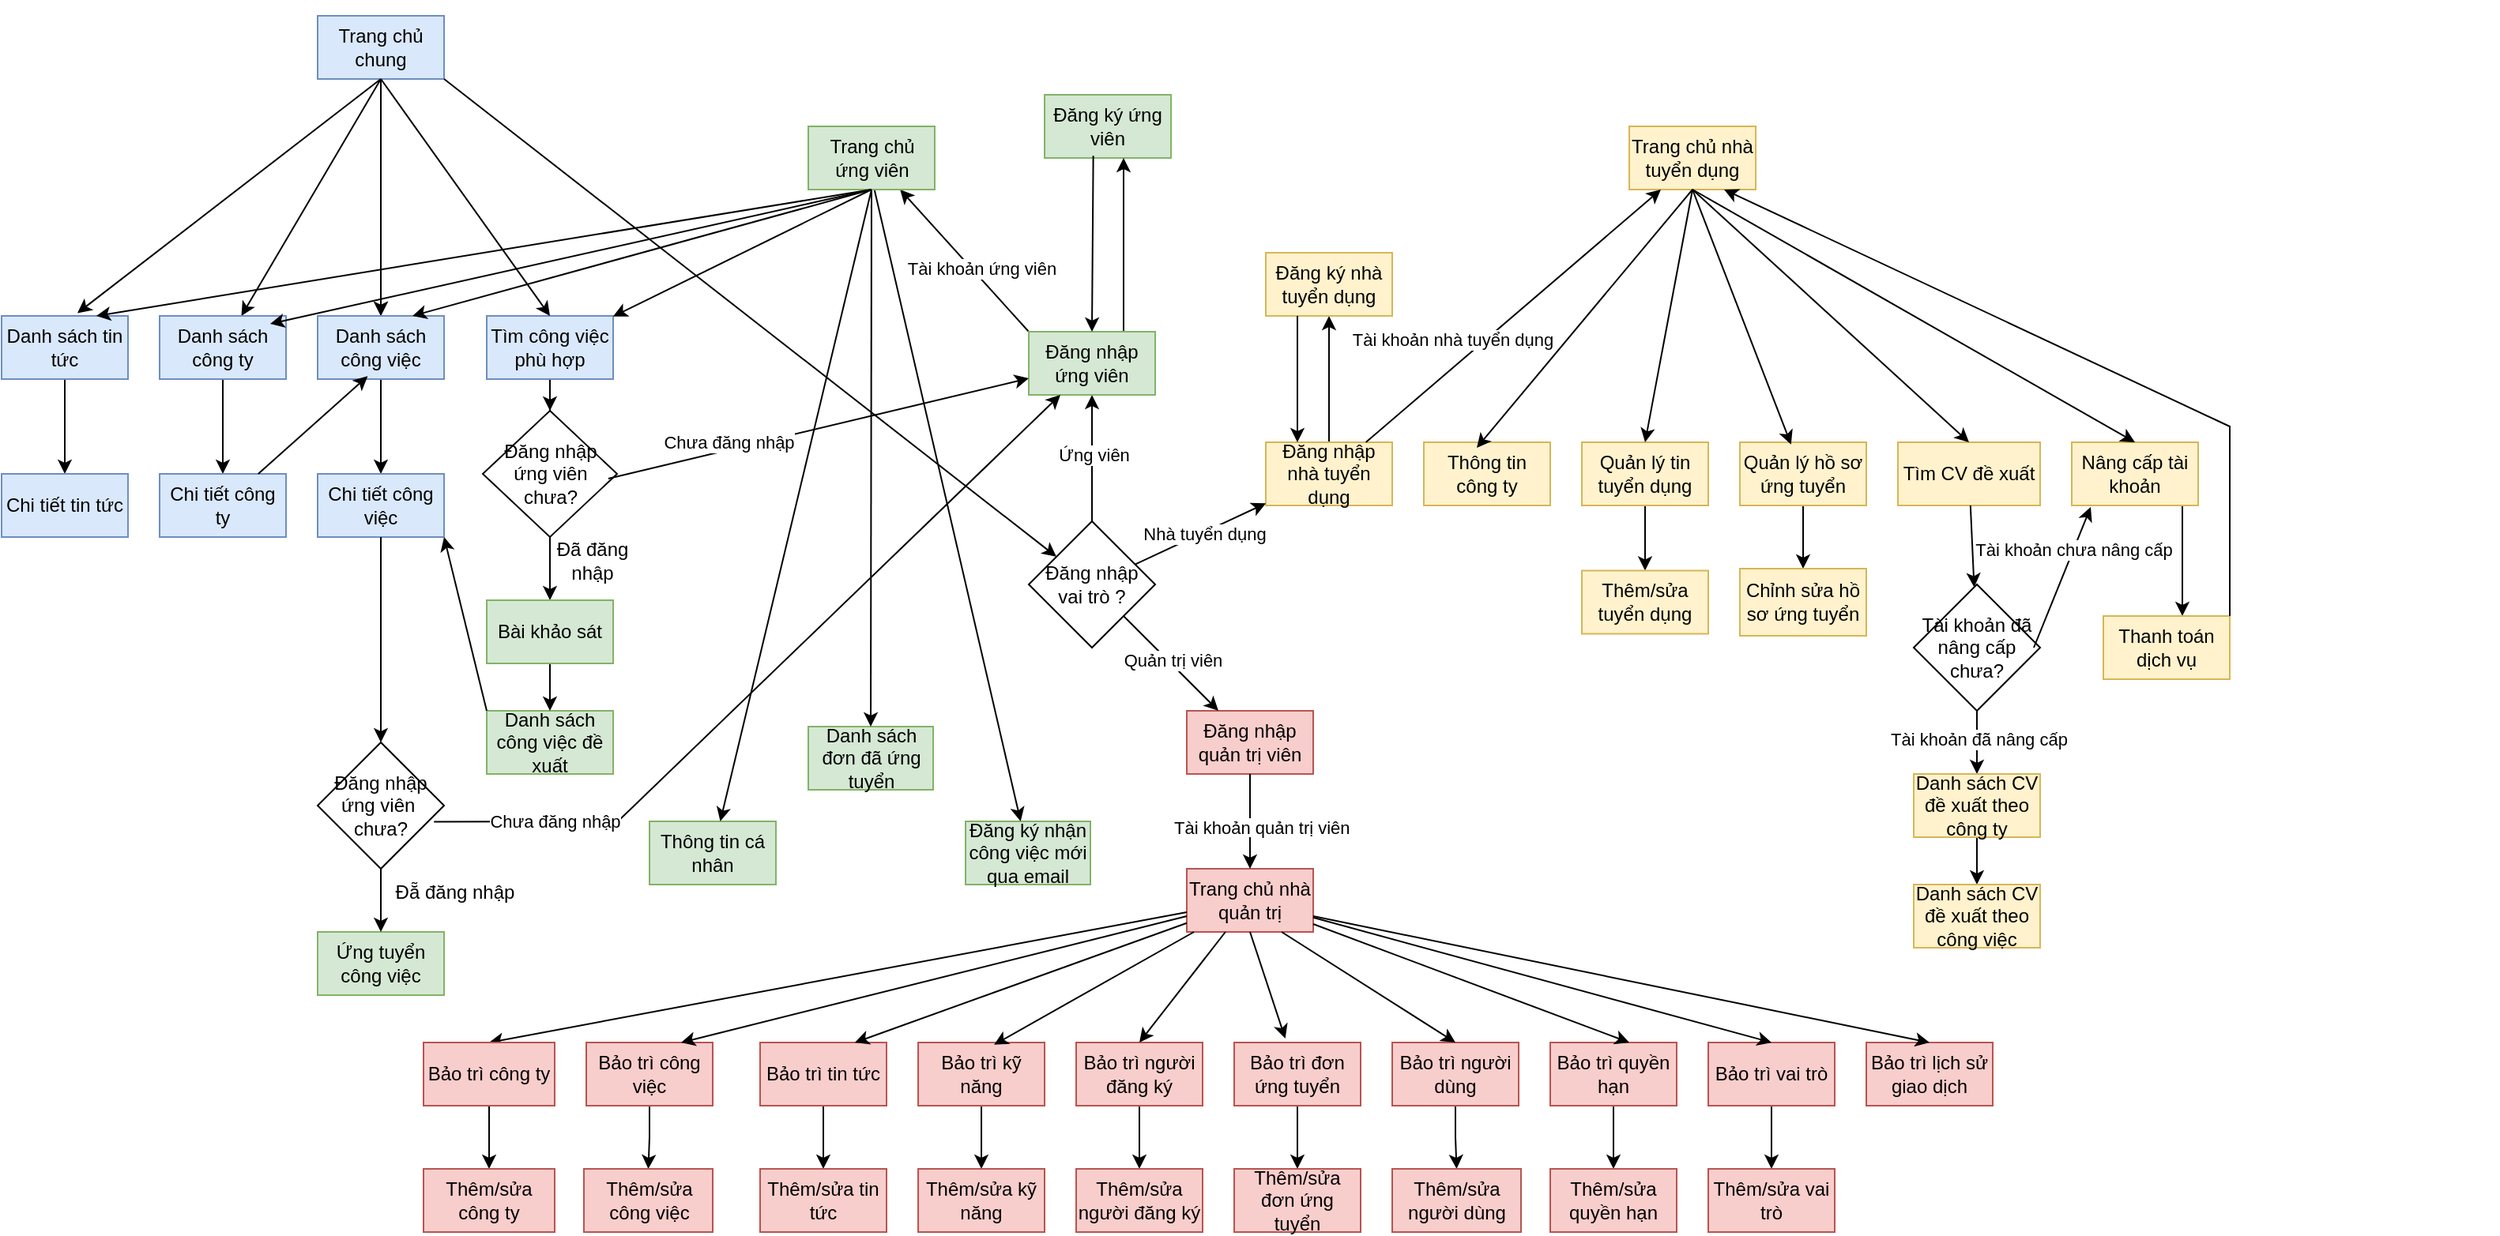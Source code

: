 <mxfile version="27.0.6">
  <diagram id="C5RBs43oDa-KdzZeNtuy" name="Page-1">
    <mxGraphModel dx="1281" dy="642" grid="1" gridSize="10" guides="1" tooltips="1" connect="1" arrows="1" fold="1" page="1" pageScale="1" pageWidth="827" pageHeight="1169" math="0" shadow="0">
      <root>
        <mxCell id="WIyWlLk6GJQsqaUBKTNV-0" />
        <mxCell id="WIyWlLk6GJQsqaUBKTNV-1" parent="WIyWlLk6GJQsqaUBKTNV-0" />
        <mxCell id="qIzmEXs6rjgO7k1j2Ef--6" value="" style="edgeStyle=orthogonalEdgeStyle;rounded=0;orthogonalLoop=1;jettySize=auto;html=1;" parent="WIyWlLk6GJQsqaUBKTNV-1" source="qIzmEXs6rjgO7k1j2Ef--0" target="qIzmEXs6rjgO7k1j2Ef--2" edge="1">
          <mxGeometry relative="1" as="geometry" />
        </mxCell>
        <mxCell id="qIzmEXs6rjgO7k1j2Ef--7" value="" style="edgeStyle=orthogonalEdgeStyle;rounded=0;orthogonalLoop=1;jettySize=auto;html=1;" parent="WIyWlLk6GJQsqaUBKTNV-1" source="qIzmEXs6rjgO7k1j2Ef--0" target="qIzmEXs6rjgO7k1j2Ef--2" edge="1">
          <mxGeometry relative="1" as="geometry" />
        </mxCell>
        <mxCell id="qIzmEXs6rjgO7k1j2Ef--0" value="&lt;span style=&quot;&quot;&gt;Trang chủ chung&lt;/span&gt;" style="rounded=0;whiteSpace=wrap;html=1;fillColor=#dae8fc;strokeColor=#6c8ebf;labelBackgroundColor=none;" parent="WIyWlLk6GJQsqaUBKTNV-1" vertex="1">
          <mxGeometry x="210" y="10" width="80" height="40" as="geometry" />
        </mxCell>
        <mxCell id="EPTL8JQNTAKKKAqHPO3r-1" value="" style="edgeStyle=orthogonalEdgeStyle;rounded=0;orthogonalLoop=1;jettySize=auto;html=1;" parent="WIyWlLk6GJQsqaUBKTNV-1" source="qIzmEXs6rjgO7k1j2Ef--2" target="qIzmEXs6rjgO7k1j2Ef--4" edge="1">
          <mxGeometry relative="1" as="geometry" />
        </mxCell>
        <mxCell id="qIzmEXs6rjgO7k1j2Ef--2" value="Danh sách công việc" style="rounded=0;whiteSpace=wrap;html=1;fillColor=#dae8fc;strokeColor=#6c8ebf;" parent="WIyWlLk6GJQsqaUBKTNV-1" vertex="1">
          <mxGeometry x="210" y="200" width="80" height="40" as="geometry" />
        </mxCell>
        <mxCell id="qIzmEXs6rjgO7k1j2Ef--4" value="Chi tiết công việc" style="whiteSpace=wrap;html=1;rounded=0;fillColor=#dae8fc;strokeColor=#6c8ebf;" parent="WIyWlLk6GJQsqaUBKTNV-1" vertex="1">
          <mxGeometry x="210" y="300" width="80" height="40" as="geometry" />
        </mxCell>
        <mxCell id="qIzmEXs6rjgO7k1j2Ef--11" value="" style="edgeStyle=orthogonalEdgeStyle;rounded=0;orthogonalLoop=1;jettySize=auto;html=1;" parent="WIyWlLk6GJQsqaUBKTNV-1" source="qIzmEXs6rjgO7k1j2Ef--8" target="qIzmEXs6rjgO7k1j2Ef--9" edge="1">
          <mxGeometry relative="1" as="geometry" />
        </mxCell>
        <mxCell id="qIzmEXs6rjgO7k1j2Ef--9" value="Chi tiết công ty" style="rounded=0;whiteSpace=wrap;html=1;fillColor=#dae8fc;strokeColor=#6c8ebf;" parent="WIyWlLk6GJQsqaUBKTNV-1" vertex="1">
          <mxGeometry x="110" y="300" width="80" height="40" as="geometry" />
        </mxCell>
        <mxCell id="qIzmEXs6rjgO7k1j2Ef--26" value="" style="edgeStyle=orthogonalEdgeStyle;rounded=0;orthogonalLoop=1;jettySize=auto;html=1;" parent="WIyWlLk6GJQsqaUBKTNV-1" source="qIzmEXs6rjgO7k1j2Ef--13" target="qIzmEXs6rjgO7k1j2Ef--18" edge="1">
          <mxGeometry relative="1" as="geometry" />
        </mxCell>
        <mxCell id="qIzmEXs6rjgO7k1j2Ef--13" value="Danh sách tin tức" style="rounded=0;whiteSpace=wrap;html=1;fillColor=#dae8fc;strokeColor=#6c8ebf;" parent="WIyWlLk6GJQsqaUBKTNV-1" vertex="1">
          <mxGeometry x="10" y="200" width="80" height="40" as="geometry" />
        </mxCell>
        <mxCell id="qIzmEXs6rjgO7k1j2Ef--17" value="" style="endArrow=classic;html=1;rounded=0;" parent="WIyWlLk6GJQsqaUBKTNV-1" target="qIzmEXs6rjgO7k1j2Ef--8" edge="1">
          <mxGeometry width="50" height="50" relative="1" as="geometry">
            <mxPoint x="250" y="50" as="sourcePoint" />
            <mxPoint x="-106" y="-10" as="targetPoint" />
            <Array as="points" />
          </mxGeometry>
        </mxCell>
        <mxCell id="qIzmEXs6rjgO7k1j2Ef--18" value="Chi tiết tin tức" style="rounded=0;whiteSpace=wrap;html=1;fillColor=#dae8fc;strokeColor=#6c8ebf;" parent="WIyWlLk6GJQsqaUBKTNV-1" vertex="1">
          <mxGeometry x="10" y="300" width="80" height="40" as="geometry" />
        </mxCell>
        <mxCell id="qIzmEXs6rjgO7k1j2Ef--31" value="" style="edgeStyle=orthogonalEdgeStyle;rounded=0;orthogonalLoop=1;jettySize=auto;html=1;" parent="WIyWlLk6GJQsqaUBKTNV-1" source="qIzmEXs6rjgO7k1j2Ef--20" target="qIzmEXs6rjgO7k1j2Ef--29" edge="1">
          <mxGeometry relative="1" as="geometry" />
        </mxCell>
        <mxCell id="qIzmEXs6rjgO7k1j2Ef--20" value="Tìm công việc phù hợp" style="rounded=0;whiteSpace=wrap;html=1;fillColor=#dae8fc;strokeColor=#6c8ebf;" parent="WIyWlLk6GJQsqaUBKTNV-1" vertex="1">
          <mxGeometry x="317" y="200" width="80" height="40" as="geometry" />
        </mxCell>
        <mxCell id="qIzmEXs6rjgO7k1j2Ef--28" value="" style="endArrow=classic;html=1;rounded=0;exitX=0.5;exitY=1;exitDx=0;exitDy=0;entryX=0.5;entryY=0;entryDx=0;entryDy=0;" parent="WIyWlLk6GJQsqaUBKTNV-1" source="qIzmEXs6rjgO7k1j2Ef--0" target="qIzmEXs6rjgO7k1j2Ef--20" edge="1">
          <mxGeometry width="50" height="50" relative="1" as="geometry">
            <mxPoint x="-50" y="300" as="sourcePoint" />
            <mxPoint y="250" as="targetPoint" />
          </mxGeometry>
        </mxCell>
        <mxCell id="EPTL8JQNTAKKKAqHPO3r-37" value="" style="edgeStyle=orthogonalEdgeStyle;rounded=0;orthogonalLoop=1;jettySize=auto;html=1;" parent="WIyWlLk6GJQsqaUBKTNV-1" source="qIzmEXs6rjgO7k1j2Ef--29" target="EPTL8JQNTAKKKAqHPO3r-35" edge="1">
          <mxGeometry relative="1" as="geometry" />
        </mxCell>
        <mxCell id="qIzmEXs6rjgO7k1j2Ef--29" value="Đăng nhập ứng viên chưa?" style="rhombus;whiteSpace=wrap;html=1;" parent="WIyWlLk6GJQsqaUBKTNV-1" vertex="1">
          <mxGeometry x="314.5" y="260" width="85" height="80" as="geometry" />
        </mxCell>
        <mxCell id="qIzmEXs6rjgO7k1j2Ef--41" value="Đã đăng nhập" style="text;html=1;align=center;verticalAlign=middle;whiteSpace=wrap;rounded=0;" parent="WIyWlLk6GJQsqaUBKTNV-1" vertex="1">
          <mxGeometry x="354" y="340" width="60" height="30" as="geometry" />
        </mxCell>
        <object label="" id="qIzmEXs6rjgO7k1j2Ef--45">
          <mxCell style="endArrow=classic;html=1;rounded=0;exitX=1;exitY=1;exitDx=0;exitDy=0;verticalAlign=middle;flowAnimation=0;shadow=0;" parent="WIyWlLk6GJQsqaUBKTNV-1" source="qIzmEXs6rjgO7k1j2Ef--0" target="EPTL8JQNTAKKKAqHPO3r-2" edge="1">
            <mxGeometry width="50" height="50" relative="1" as="geometry">
              <mxPoint x="180" y="70" as="sourcePoint" />
              <mxPoint x="560" y="350" as="targetPoint" />
              <Array as="points" />
            </mxGeometry>
          </mxCell>
        </object>
        <mxCell id="qIzmEXs6rjgO7k1j2Ef--47" value="Ứng tuyển công việc" style="rounded=0;whiteSpace=wrap;html=1;fillColor=#d5e8d4;strokeColor=#82b366;" parent="WIyWlLk6GJQsqaUBKTNV-1" vertex="1">
          <mxGeometry x="210" y="590" width="80" height="40" as="geometry" />
        </mxCell>
        <mxCell id="qIzmEXs6rjgO7k1j2Ef--50" value="Đăng nhập ứng viên&amp;nbsp; chưa?" style="rhombus;whiteSpace=wrap;html=1;" parent="WIyWlLk6GJQsqaUBKTNV-1" vertex="1">
          <mxGeometry x="210" y="470" width="80" height="80" as="geometry" />
        </mxCell>
        <object label="" id="qIzmEXs6rjgO7k1j2Ef--51">
          <mxCell style="endArrow=classic;html=1;rounded=0;exitX=0.5;exitY=1;exitDx=0;exitDy=0;" parent="WIyWlLk6GJQsqaUBKTNV-1" source="qIzmEXs6rjgO7k1j2Ef--4" target="qIzmEXs6rjgO7k1j2Ef--50" edge="1">
            <mxGeometry width="50" height="50" relative="1" as="geometry">
              <mxPoint x="175" y="290" as="sourcePoint" />
              <mxPoint x="-150" y="200" as="targetPoint" />
              <Array as="points" />
            </mxGeometry>
          </mxCell>
        </object>
        <object label="" id="qIzmEXs6rjgO7k1j2Ef--52">
          <mxCell style="endArrow=classic;html=1;rounded=0;exitX=0.5;exitY=1;exitDx=0;exitDy=0;entryX=0.5;entryY=0;entryDx=0;entryDy=0;" parent="WIyWlLk6GJQsqaUBKTNV-1" source="qIzmEXs6rjgO7k1j2Ef--50" target="qIzmEXs6rjgO7k1j2Ef--47" edge="1">
            <mxGeometry width="50" height="50" relative="1" as="geometry">
              <mxPoint x="175" y="290" as="sourcePoint" />
              <mxPoint x="-150" y="200" as="targetPoint" />
              <Array as="points" />
            </mxGeometry>
          </mxCell>
        </object>
        <mxCell id="qIzmEXs6rjgO7k1j2Ef--54" value="Đẵ đăng nhập" style="text;html=1;align=center;verticalAlign=middle;whiteSpace=wrap;rounded=0;" parent="WIyWlLk6GJQsqaUBKTNV-1" vertex="1">
          <mxGeometry x="238.5" y="550" width="115.5" height="30" as="geometry" />
        </mxCell>
        <mxCell id="qIzmEXs6rjgO7k1j2Ef--60" value="Đăng ký ứng viên" style="rounded=0;whiteSpace=wrap;html=1;fillColor=#d5e8d4;strokeColor=#82b366;" parent="WIyWlLk6GJQsqaUBKTNV-1" vertex="1">
          <mxGeometry x="670.02" y="60" width="80" height="40" as="geometry" />
        </mxCell>
        <mxCell id="qIzmEXs6rjgO7k1j2Ef--65" value="Thông tin cá nhân" style="rounded=0;whiteSpace=wrap;html=1;fillColor=#d5e8d4;strokeColor=#82b366;" parent="WIyWlLk6GJQsqaUBKTNV-1" vertex="1">
          <mxGeometry x="420" y="520" width="80" height="40" as="geometry" />
        </mxCell>
        <object label="" id="qIzmEXs6rjgO7k1j2Ef--66">
          <mxCell style="endArrow=classic;html=1;rounded=0;exitX=0.5;exitY=1;exitDx=0;exitDy=0;" parent="WIyWlLk6GJQsqaUBKTNV-1" source="EPTL8JQNTAKKKAqHPO3r-49" target="qIzmEXs6rjgO7k1j2Ef--65" edge="1">
            <mxGeometry width="50" height="50" relative="1" as="geometry">
              <mxPoint x="528.5" y="390" as="sourcePoint" />
              <mxPoint x="160" y="260" as="targetPoint" />
              <Array as="points" />
            </mxGeometry>
          </mxCell>
        </object>
        <mxCell id="qIzmEXs6rjgO7k1j2Ef--67" value="Danh sách đơn đã ứng tuyển" style="rounded=0;whiteSpace=wrap;html=1;fillColor=#d5e8d4;strokeColor=#82b366;" parent="WIyWlLk6GJQsqaUBKTNV-1" vertex="1">
          <mxGeometry x="520.5" y="460" width="79" height="40" as="geometry" />
        </mxCell>
        <object label="" id="qIzmEXs6rjgO7k1j2Ef--68">
          <mxCell style="endArrow=classic;html=1;rounded=0;exitX=0.5;exitY=1;exitDx=0;exitDy=0;entryX=0.5;entryY=0;entryDx=0;entryDy=0;" parent="WIyWlLk6GJQsqaUBKTNV-1" source="EPTL8JQNTAKKKAqHPO3r-49" target="qIzmEXs6rjgO7k1j2Ef--67" edge="1">
            <mxGeometry width="50" height="50" relative="1" as="geometry">
              <mxPoint x="540" y="390" as="sourcePoint" />
              <mxPoint x="480" y="270" as="targetPoint" />
              <Array as="points" />
            </mxGeometry>
          </mxCell>
        </object>
        <mxCell id="qIzmEXs6rjgO7k1j2Ef--69" value="Đăng ký nhận công việc mới qua email" style="rounded=0;whiteSpace=wrap;html=1;fillColor=#d5e8d4;strokeColor=#82b366;" parent="WIyWlLk6GJQsqaUBKTNV-1" vertex="1">
          <mxGeometry x="620" y="520" width="79" height="40" as="geometry" />
        </mxCell>
        <object label="" id="qIzmEXs6rjgO7k1j2Ef--70">
          <mxCell style="endArrow=classic;html=1;rounded=0;" parent="WIyWlLk6GJQsqaUBKTNV-1" target="qIzmEXs6rjgO7k1j2Ef--69" edge="1">
            <mxGeometry width="50" height="50" relative="1" as="geometry">
              <mxPoint x="560" y="110" as="sourcePoint" />
              <mxPoint x="510" y="210" as="targetPoint" />
              <Array as="points" />
            </mxGeometry>
          </mxCell>
        </object>
        <mxCell id="qIzmEXs6rjgO7k1j2Ef--8" value="Danh sách công ty" style="rounded=0;whiteSpace=wrap;html=1;fillColor=#dae8fc;strokeColor=#6c8ebf;" parent="WIyWlLk6GJQsqaUBKTNV-1" vertex="1">
          <mxGeometry x="110" y="200" width="80" height="40" as="geometry" />
        </mxCell>
        <mxCell id="qIzmEXs6rjgO7k1j2Ef--75" value="Trang chủ nhà tuyển dụng" style="rounded=0;whiteSpace=wrap;html=1;fillColor=#fff2cc;strokeColor=#d6b656;" parent="WIyWlLk6GJQsqaUBKTNV-1" vertex="1">
          <mxGeometry x="1040.02" y="80" width="80" height="40" as="geometry" />
        </mxCell>
        <mxCell id="qIzmEXs6rjgO7k1j2Ef--76" value="Danh sách công việc đề xuất" style="rounded=0;whiteSpace=wrap;html=1;fillColor=#d5e8d4;strokeColor=#82b366;" parent="WIyWlLk6GJQsqaUBKTNV-1" vertex="1">
          <mxGeometry x="317" y="450" width="80" height="40" as="geometry" />
        </mxCell>
        <object label="" id="qIzmEXs6rjgO7k1j2Ef--77">
          <mxCell style="endArrow=classic;html=1;rounded=0;exitX=0;exitY=0;exitDx=0;exitDy=0;entryX=1;entryY=1;entryDx=0;entryDy=0;" parent="WIyWlLk6GJQsqaUBKTNV-1" source="qIzmEXs6rjgO7k1j2Ef--76" target="qIzmEXs6rjgO7k1j2Ef--4" edge="1">
            <mxGeometry width="50" height="50" relative="1" as="geometry">
              <mxPoint x="485" y="270" as="sourcePoint" />
              <mxPoint x="160" y="180" as="targetPoint" />
              <Array as="points" />
            </mxGeometry>
          </mxCell>
        </object>
        <object label="" id="qIzmEXs6rjgO7k1j2Ef--84">
          <mxCell style="endArrow=classic;html=1;rounded=0;entryX=0.396;entryY=0.954;entryDx=0;entryDy=0;entryPerimeter=0;" parent="WIyWlLk6GJQsqaUBKTNV-1" source="qIzmEXs6rjgO7k1j2Ef--9" target="qIzmEXs6rjgO7k1j2Ef--2" edge="1">
            <mxGeometry width="50" height="50" relative="1" as="geometry">
              <mxPoint x="565" y="380" as="sourcePoint" />
              <mxPoint x="210" y="180" as="targetPoint" />
              <Array as="points" />
            </mxGeometry>
          </mxCell>
        </object>
        <mxCell id="qIzmEXs6rjgO7k1j2Ef--88" value="Thông tin công ty" style="rounded=0;whiteSpace=wrap;html=1;fillColor=#fff2cc;strokeColor=#d6b656;" parent="WIyWlLk6GJQsqaUBKTNV-1" vertex="1">
          <mxGeometry x="910" y="280" width="80" height="40" as="geometry" />
        </mxCell>
        <object label="" id="qIzmEXs6rjgO7k1j2Ef--89">
          <mxCell style="endArrow=classic;html=1;rounded=0;exitX=0.5;exitY=1;exitDx=0;exitDy=0;entryX=0.419;entryY=0.087;entryDx=0;entryDy=0;entryPerimeter=0;" parent="WIyWlLk6GJQsqaUBKTNV-1" source="qIzmEXs6rjgO7k1j2Ef--75" target="qIzmEXs6rjgO7k1j2Ef--88" edge="1">
            <mxGeometry width="50" height="50" relative="1" as="geometry">
              <mxPoint x="1135" y="260" as="sourcePoint" />
              <mxPoint x="810" y="170" as="targetPoint" />
              <Array as="points" />
            </mxGeometry>
          </mxCell>
        </object>
        <mxCell id="qIzmEXs6rjgO7k1j2Ef--95" value="" style="edgeStyle=orthogonalEdgeStyle;rounded=0;orthogonalLoop=1;jettySize=auto;html=1;" parent="WIyWlLk6GJQsqaUBKTNV-1" source="qIzmEXs6rjgO7k1j2Ef--90" target="qIzmEXs6rjgO7k1j2Ef--94" edge="1">
          <mxGeometry relative="1" as="geometry" />
        </mxCell>
        <mxCell id="qIzmEXs6rjgO7k1j2Ef--90" value="Quản lý tin tuyển dụng" style="rounded=0;whiteSpace=wrap;html=1;fillColor=#fff2cc;strokeColor=#d6b656;" parent="WIyWlLk6GJQsqaUBKTNV-1" vertex="1">
          <mxGeometry x="1010" y="280" width="80" height="40" as="geometry" />
        </mxCell>
        <mxCell id="qIzmEXs6rjgO7k1j2Ef--94" value="Thêm/sửa tuyển dụng" style="rounded=0;whiteSpace=wrap;html=1;fillColor=#fff2cc;strokeColor=#d6b656;" parent="WIyWlLk6GJQsqaUBKTNV-1" vertex="1">
          <mxGeometry x="1010" y="361.25" width="80" height="40" as="geometry" />
        </mxCell>
        <mxCell id="qIzmEXs6rjgO7k1j2Ef--117" value="" style="edgeStyle=orthogonalEdgeStyle;rounded=0;orthogonalLoop=1;jettySize=auto;html=1;" parent="WIyWlLk6GJQsqaUBKTNV-1" source="qIzmEXs6rjgO7k1j2Ef--96" target="qIzmEXs6rjgO7k1j2Ef--115" edge="1">
          <mxGeometry relative="1" as="geometry" />
        </mxCell>
        <mxCell id="qIzmEXs6rjgO7k1j2Ef--96" value="Quản lý hồ sơ ứng tuyển" style="rounded=0;whiteSpace=wrap;html=1;fillColor=#fff2cc;strokeColor=#d6b656;" parent="WIyWlLk6GJQsqaUBKTNV-1" vertex="1">
          <mxGeometry x="1110" y="280" width="80" height="40" as="geometry" />
        </mxCell>
        <object label="" id="qIzmEXs6rjgO7k1j2Ef--97">
          <mxCell style="endArrow=classic;html=1;rounded=0;entryX=0.405;entryY=0.035;entryDx=0;entryDy=0;entryPerimeter=0;" parent="WIyWlLk6GJQsqaUBKTNV-1" target="qIzmEXs6rjgO7k1j2Ef--96" edge="1">
            <mxGeometry width="50" height="50" relative="1" as="geometry">
              <mxPoint x="1080" y="120" as="sourcePoint" />
              <mxPoint x="1144.8" y="230" as="targetPoint" />
              <Array as="points" />
            </mxGeometry>
          </mxCell>
        </object>
        <mxCell id="qIzmEXs6rjgO7k1j2Ef--98" value="Tìm CV đề xuất" style="rounded=0;whiteSpace=wrap;html=1;fillColor=#fff2cc;strokeColor=#d6b656;" parent="WIyWlLk6GJQsqaUBKTNV-1" vertex="1">
          <mxGeometry x="1210" y="280" width="90" height="40" as="geometry" />
        </mxCell>
        <mxCell id="EPTL8JQNTAKKKAqHPO3r-91" value="" style="edgeStyle=orthogonalEdgeStyle;rounded=0;orthogonalLoop=1;jettySize=auto;html=1;" parent="WIyWlLk6GJQsqaUBKTNV-1" source="qIzmEXs6rjgO7k1j2Ef--104" target="EPTL8JQNTAKKKAqHPO3r-90" edge="1">
          <mxGeometry relative="1" as="geometry">
            <Array as="points">
              <mxPoint x="1390" y="370" />
              <mxPoint x="1390" y="370" />
            </Array>
          </mxGeometry>
        </mxCell>
        <mxCell id="qIzmEXs6rjgO7k1j2Ef--104" value="Nâng cấp tài khoản" style="rounded=0;whiteSpace=wrap;html=1;fillColor=#fff2cc;strokeColor=#d6b656;" parent="WIyWlLk6GJQsqaUBKTNV-1" vertex="1">
          <mxGeometry x="1320" y="280" width="80" height="40" as="geometry" />
        </mxCell>
        <object label="" id="qIzmEXs6rjgO7k1j2Ef--110">
          <mxCell style="endArrow=classic;html=1;rounded=0;entryX=0.5;entryY=0;entryDx=0;entryDy=0;exitX=0.5;exitY=1;exitDx=0;exitDy=0;" parent="WIyWlLk6GJQsqaUBKTNV-1" source="qIzmEXs6rjgO7k1j2Ef--75" target="qIzmEXs6rjgO7k1j2Ef--104" edge="1">
            <mxGeometry width="50" height="50" relative="1" as="geometry">
              <mxPoint x="1070" y="120" as="sourcePoint" />
              <mxPoint x="1190" y="30" as="targetPoint" />
              <Array as="points" />
            </mxGeometry>
          </mxCell>
        </object>
        <mxCell id="qIzmEXs6rjgO7k1j2Ef--121" value="" style="edgeStyle=orthogonalEdgeStyle;rounded=0;orthogonalLoop=1;jettySize=auto;html=1;" parent="WIyWlLk6GJQsqaUBKTNV-1" source="qIzmEXs6rjgO7k1j2Ef--111" target="qIzmEXs6rjgO7k1j2Ef--118" edge="1">
          <mxGeometry relative="1" as="geometry" />
        </mxCell>
        <mxCell id="qIzmEXs6rjgO7k1j2Ef--111" value="Tài khoản đã nâng cấp chưa?" style="rhombus;whiteSpace=wrap;html=1;" parent="WIyWlLk6GJQsqaUBKTNV-1" vertex="1">
          <mxGeometry x="1220" y="370" width="80" height="80" as="geometry" />
        </mxCell>
        <object label="" id="qIzmEXs6rjgO7k1j2Ef--113">
          <mxCell style="endArrow=classic;html=1;rounded=0;" parent="WIyWlLk6GJQsqaUBKTNV-1" source="qIzmEXs6rjgO7k1j2Ef--98" target="qIzmEXs6rjgO7k1j2Ef--111" edge="1">
            <mxGeometry width="50" height="50" relative="1" as="geometry">
              <mxPoint x="1255" y="340" as="sourcePoint" />
              <mxPoint x="930" y="250" as="targetPoint" />
              <Array as="points" />
            </mxGeometry>
          </mxCell>
        </object>
        <object label="" id="qIzmEXs6rjgO7k1j2Ef--114">
          <mxCell style="endArrow=classic;html=1;rounded=0;entryX=0.15;entryY=1.025;entryDx=0;entryDy=0;entryPerimeter=0;" parent="WIyWlLk6GJQsqaUBKTNV-1" target="qIzmEXs6rjgO7k1j2Ef--104" edge="1">
            <mxGeometry width="50" height="50" relative="1" as="geometry">
              <mxPoint x="1296" y="410" as="sourcePoint" />
              <mxPoint x="1080" y="330" as="targetPoint" />
              <Array as="points" />
            </mxGeometry>
          </mxCell>
        </object>
        <mxCell id="qIzmEXs6rjgO7k1j2Ef--115" value="Chỉnh sửa hồ sơ ứng tuyển" style="rounded=0;whiteSpace=wrap;html=1;fillColor=#fff2cc;strokeColor=#d6b656;" parent="WIyWlLk6GJQsqaUBKTNV-1" vertex="1">
          <mxGeometry x="1110" y="360" width="80" height="42.5" as="geometry" />
        </mxCell>
        <mxCell id="EPTL8JQNTAKKKAqHPO3r-119" value="" style="edgeStyle=orthogonalEdgeStyle;rounded=0;orthogonalLoop=1;jettySize=auto;html=1;" parent="WIyWlLk6GJQsqaUBKTNV-1" source="qIzmEXs6rjgO7k1j2Ef--118" target="EPTL8JQNTAKKKAqHPO3r-118" edge="1">
          <mxGeometry relative="1" as="geometry" />
        </mxCell>
        <mxCell id="qIzmEXs6rjgO7k1j2Ef--118" value="Danh sách CV đề xuất theo công ty" style="rounded=0;whiteSpace=wrap;html=1;fillColor=#fff2cc;strokeColor=#d6b656;" parent="WIyWlLk6GJQsqaUBKTNV-1" vertex="1">
          <mxGeometry x="1220" y="490" width="80" height="40" as="geometry" />
        </mxCell>
        <mxCell id="qIzmEXs6rjgO7k1j2Ef--128" value="Trang chủ nhà quản trị" style="rounded=0;whiteSpace=wrap;html=1;fillColor=#f8cecc;strokeColor=#b85450;" parent="WIyWlLk6GJQsqaUBKTNV-1" vertex="1">
          <mxGeometry x="760" y="550" width="80" height="40" as="geometry" />
        </mxCell>
        <mxCell id="EPTL8JQNTAKKKAqHPO3r-113" value="" style="edgeStyle=orthogonalEdgeStyle;rounded=0;orthogonalLoop=1;jettySize=auto;html=1;" parent="WIyWlLk6GJQsqaUBKTNV-1" source="qIzmEXs6rjgO7k1j2Ef--131" target="EPTL8JQNTAKKKAqHPO3r-104" edge="1">
          <mxGeometry relative="1" as="geometry" />
        </mxCell>
        <mxCell id="qIzmEXs6rjgO7k1j2Ef--131" value="Bảo trì người đăng ký" style="rounded=0;whiteSpace=wrap;html=1;fillColor=#f8cecc;strokeColor=#b85450;" parent="WIyWlLk6GJQsqaUBKTNV-1" vertex="1">
          <mxGeometry x="690" y="660" width="80" height="40" as="geometry" />
        </mxCell>
        <mxCell id="EPTL8JQNTAKKKAqHPO3r-110" value="" style="edgeStyle=orthogonalEdgeStyle;rounded=0;orthogonalLoop=1;jettySize=auto;html=1;" parent="WIyWlLk6GJQsqaUBKTNV-1" source="qIzmEXs6rjgO7k1j2Ef--133" target="EPTL8JQNTAKKKAqHPO3r-101" edge="1">
          <mxGeometry relative="1" as="geometry" />
        </mxCell>
        <mxCell id="qIzmEXs6rjgO7k1j2Ef--133" value="Bảo trì công việc" style="rounded=0;whiteSpace=wrap;html=1;fillColor=#f8cecc;strokeColor=#b85450;" parent="WIyWlLk6GJQsqaUBKTNV-1" vertex="1">
          <mxGeometry x="380" y="660" width="80" height="40" as="geometry" />
        </mxCell>
        <mxCell id="EPTL8JQNTAKKKAqHPO3r-112" value="" style="edgeStyle=orthogonalEdgeStyle;rounded=0;orthogonalLoop=1;jettySize=auto;html=1;" parent="WIyWlLk6GJQsqaUBKTNV-1" source="qIzmEXs6rjgO7k1j2Ef--134" target="EPTL8JQNTAKKKAqHPO3r-103" edge="1">
          <mxGeometry relative="1" as="geometry" />
        </mxCell>
        <mxCell id="qIzmEXs6rjgO7k1j2Ef--134" value="Bảo trì kỹ năng" style="rounded=0;whiteSpace=wrap;html=1;fillColor=#f8cecc;strokeColor=#b85450;" parent="WIyWlLk6GJQsqaUBKTNV-1" vertex="1">
          <mxGeometry x="590.02" y="660" width="80" height="40" as="geometry" />
        </mxCell>
        <mxCell id="EPTL8JQNTAKKKAqHPO3r-111" value="" style="edgeStyle=orthogonalEdgeStyle;rounded=0;orthogonalLoop=1;jettySize=auto;html=1;" parent="WIyWlLk6GJQsqaUBKTNV-1" source="qIzmEXs6rjgO7k1j2Ef--135" target="EPTL8JQNTAKKKAqHPO3r-102" edge="1">
          <mxGeometry relative="1" as="geometry" />
        </mxCell>
        <mxCell id="qIzmEXs6rjgO7k1j2Ef--135" value="Bảo trì tin tức" style="rounded=0;whiteSpace=wrap;html=1;fillColor=#f8cecc;strokeColor=#b85450;" parent="WIyWlLk6GJQsqaUBKTNV-1" vertex="1">
          <mxGeometry x="490" y="660" width="80" height="40" as="geometry" />
        </mxCell>
        <mxCell id="EPTL8JQNTAKKKAqHPO3r-116" value="" style="edgeStyle=orthogonalEdgeStyle;rounded=0;orthogonalLoop=1;jettySize=auto;html=1;" parent="WIyWlLk6GJQsqaUBKTNV-1" source="qIzmEXs6rjgO7k1j2Ef--136" target="EPTL8JQNTAKKKAqHPO3r-107" edge="1">
          <mxGeometry relative="1" as="geometry" />
        </mxCell>
        <mxCell id="qIzmEXs6rjgO7k1j2Ef--136" value="Bảo trì quyền hạn" style="rounded=0;whiteSpace=wrap;html=1;fillColor=#f8cecc;strokeColor=#b85450;" parent="WIyWlLk6GJQsqaUBKTNV-1" vertex="1">
          <mxGeometry x="990" y="660" width="80" height="40" as="geometry" />
        </mxCell>
        <mxCell id="EPTL8JQNTAKKKAqHPO3r-115" value="" style="edgeStyle=orthogonalEdgeStyle;rounded=0;orthogonalLoop=1;jettySize=auto;html=1;" parent="WIyWlLk6GJQsqaUBKTNV-1" source="qIzmEXs6rjgO7k1j2Ef--138" target="EPTL8JQNTAKKKAqHPO3r-106" edge="1">
          <mxGeometry relative="1" as="geometry" />
        </mxCell>
        <mxCell id="qIzmEXs6rjgO7k1j2Ef--138" value="Bảo trì người dùng" style="rounded=0;whiteSpace=wrap;html=1;fillColor=#f8cecc;strokeColor=#b85450;" parent="WIyWlLk6GJQsqaUBKTNV-1" vertex="1">
          <mxGeometry x="890" y="660" width="80" height="40" as="geometry" />
        </mxCell>
        <mxCell id="EPTL8JQNTAKKKAqHPO3r-114" value="" style="edgeStyle=orthogonalEdgeStyle;rounded=0;orthogonalLoop=1;jettySize=auto;html=1;" parent="WIyWlLk6GJQsqaUBKTNV-1" source="qIzmEXs6rjgO7k1j2Ef--139" target="EPTL8JQNTAKKKAqHPO3r-105" edge="1">
          <mxGeometry relative="1" as="geometry" />
        </mxCell>
        <mxCell id="qIzmEXs6rjgO7k1j2Ef--139" value="Bảo trì đơn ứng tuyển" style="rounded=0;whiteSpace=wrap;html=1;fillColor=#f8cecc;strokeColor=#b85450;" parent="WIyWlLk6GJQsqaUBKTNV-1" vertex="1">
          <mxGeometry x="790" y="660" width="80" height="40" as="geometry" />
        </mxCell>
        <mxCell id="qIzmEXs6rjgO7k1j2Ef--141" style="edgeStyle=orthogonalEdgeStyle;rounded=0;orthogonalLoop=1;jettySize=auto;html=1;exitX=0.5;exitY=1;exitDx=0;exitDy=0;" parent="WIyWlLk6GJQsqaUBKTNV-1" edge="1">
          <mxGeometry relative="1" as="geometry">
            <mxPoint x="367" y="550" as="sourcePoint" />
            <mxPoint x="367" y="550" as="targetPoint" />
          </mxGeometry>
        </mxCell>
        <object label="" id="qIzmEXs6rjgO7k1j2Ef--143">
          <mxCell style="endArrow=classic;html=1;rounded=0;entryX=0.5;entryY=0;entryDx=0;entryDy=0;" parent="WIyWlLk6GJQsqaUBKTNV-1" source="qIzmEXs6rjgO7k1j2Ef--128" target="qIzmEXs6rjgO7k1j2Ef--144" edge="1">
            <mxGeometry width="50" height="50" relative="1" as="geometry">
              <mxPoint x="800" y="610" as="sourcePoint" />
              <mxPoint x="250" y="620" as="targetPoint" />
              <Array as="points" />
            </mxGeometry>
          </mxCell>
        </object>
        <mxCell id="EPTL8JQNTAKKKAqHPO3r-100" value="" style="edgeStyle=orthogonalEdgeStyle;rounded=0;orthogonalLoop=1;jettySize=auto;html=1;" parent="WIyWlLk6GJQsqaUBKTNV-1" source="qIzmEXs6rjgO7k1j2Ef--144" target="EPTL8JQNTAKKKAqHPO3r-98" edge="1">
          <mxGeometry relative="1" as="geometry" />
        </mxCell>
        <mxCell id="qIzmEXs6rjgO7k1j2Ef--144" value="Bảo trì công ty" style="rounded=0;whiteSpace=wrap;html=1;fillColor=#f8cecc;strokeColor=#b85450;" parent="WIyWlLk6GJQsqaUBKTNV-1" vertex="1">
          <mxGeometry x="277" y="660" width="83" height="40" as="geometry" />
        </mxCell>
        <object label="" id="qIzmEXs6rjgO7k1j2Ef--145">
          <mxCell style="endArrow=classic;html=1;rounded=0;entryX=0.75;entryY=0;entryDx=0;entryDy=0;" parent="WIyWlLk6GJQsqaUBKTNV-1" source="qIzmEXs6rjgO7k1j2Ef--128" target="qIzmEXs6rjgO7k1j2Ef--133" edge="1">
            <mxGeometry width="50" height="50" relative="1" as="geometry">
              <mxPoint x="335" y="650" as="sourcePoint" />
              <mxPoint x="10" y="560" as="targetPoint" />
              <Array as="points" />
            </mxGeometry>
          </mxCell>
        </object>
        <object label="" id="qIzmEXs6rjgO7k1j2Ef--146">
          <mxCell style="endArrow=classic;html=1;rounded=0;entryX=0.6;entryY=0.035;entryDx=0;entryDy=0;entryPerimeter=0;" parent="WIyWlLk6GJQsqaUBKTNV-1" source="qIzmEXs6rjgO7k1j2Ef--128" target="qIzmEXs6rjgO7k1j2Ef--134" edge="1">
            <mxGeometry width="50" height="50" relative="1" as="geometry">
              <mxPoint x="1023" y="629" as="sourcePoint" />
              <mxPoint x="700" y="700" as="targetPoint" />
              <Array as="points" />
            </mxGeometry>
          </mxCell>
        </object>
        <object label="" id="qIzmEXs6rjgO7k1j2Ef--147">
          <mxCell style="endArrow=classic;html=1;rounded=0;entryX=0.5;entryY=0;entryDx=0;entryDy=0;" parent="WIyWlLk6GJQsqaUBKTNV-1" source="qIzmEXs6rjgO7k1j2Ef--128" target="qIzmEXs6rjgO7k1j2Ef--131" edge="1">
            <mxGeometry width="50" height="50" relative="1" as="geometry">
              <mxPoint x="792" y="611" as="sourcePoint" />
              <mxPoint x="650" y="540" as="targetPoint" />
              <Array as="points" />
            </mxGeometry>
          </mxCell>
        </object>
        <object label="" id="qIzmEXs6rjgO7k1j2Ef--149">
          <mxCell style="endArrow=classic;html=1;rounded=0;entryX=0.404;entryY=-0.063;entryDx=0;entryDy=0;entryPerimeter=0;exitX=0.5;exitY=1;exitDx=0;exitDy=0;" parent="WIyWlLk6GJQsqaUBKTNV-1" source="qIzmEXs6rjgO7k1j2Ef--128" target="qIzmEXs6rjgO7k1j2Ef--139" edge="1">
            <mxGeometry width="50" height="50" relative="1" as="geometry">
              <mxPoint x="875" y="660" as="sourcePoint" />
              <mxPoint x="550" y="570" as="targetPoint" />
              <Array as="points" />
            </mxGeometry>
          </mxCell>
        </object>
        <object label="" id="qIzmEXs6rjgO7k1j2Ef--150">
          <mxCell style="endArrow=classic;html=1;rounded=0;exitX=0.75;exitY=1;exitDx=0;exitDy=0;entryX=0.5;entryY=0;entryDx=0;entryDy=0;" parent="WIyWlLk6GJQsqaUBKTNV-1" source="qIzmEXs6rjgO7k1j2Ef--128" target="qIzmEXs6rjgO7k1j2Ef--138" edge="1">
            <mxGeometry width="50" height="50" relative="1" as="geometry">
              <mxPoint x="1215" y="650" as="sourcePoint" />
              <mxPoint x="890" y="560" as="targetPoint" />
              <Array as="points" />
            </mxGeometry>
          </mxCell>
        </object>
        <object label="" id="qIzmEXs6rjgO7k1j2Ef--151">
          <mxCell style="endArrow=classic;html=1;rounded=0;entryX=0.75;entryY=0;entryDx=0;entryDy=0;" parent="WIyWlLk6GJQsqaUBKTNV-1" source="qIzmEXs6rjgO7k1j2Ef--128" target="qIzmEXs6rjgO7k1j2Ef--135" edge="1">
            <mxGeometry width="50" height="50" relative="1" as="geometry">
              <mxPoint x="963" y="549" as="sourcePoint" />
              <mxPoint x="640" y="620" as="targetPoint" />
              <Array as="points" />
            </mxGeometry>
          </mxCell>
        </object>
        <object label="" id="qIzmEXs6rjgO7k1j2Ef--152">
          <mxCell style="endArrow=classic;html=1;rounded=0;entryX=0.625;entryY=0;entryDx=0;entryDy=0;entryPerimeter=0;" parent="WIyWlLk6GJQsqaUBKTNV-1" source="qIzmEXs6rjgO7k1j2Ef--128" target="qIzmEXs6rjgO7k1j2Ef--136" edge="1">
            <mxGeometry width="50" height="50" relative="1" as="geometry">
              <mxPoint x="1235" y="650" as="sourcePoint" />
              <mxPoint x="910" y="560" as="targetPoint" />
              <Array as="points" />
            </mxGeometry>
          </mxCell>
        </object>
        <object label="" id="qIzmEXs6rjgO7k1j2Ef--153">
          <mxCell style="endArrow=classic;html=1;rounded=0;exitX=0;exitY=0;exitDx=0;exitDy=0;" parent="WIyWlLk6GJQsqaUBKTNV-1" source="EPTL8JQNTAKKKAqHPO3r-5" target="EPTL8JQNTAKKKAqHPO3r-49" edge="1">
            <mxGeometry width="50" height="50" relative="1" as="geometry">
              <mxPoint x="566.5" y="210" as="sourcePoint" />
              <mxPoint x="420" y="60" as="targetPoint" />
              <Array as="points" />
            </mxGeometry>
          </mxCell>
        </object>
        <mxCell id="qIzmEXs6rjgO7k1j2Ef--159" value="Tài khoản ứng viên" style="edgeLabel;html=1;align=center;verticalAlign=middle;resizable=0;points=[];" parent="qIzmEXs6rjgO7k1j2Ef--153" vertex="1" connectable="0">
          <mxGeometry x="0.007" y="-4" relative="1" as="geometry">
            <mxPoint x="8" y="8" as="offset" />
          </mxGeometry>
        </mxCell>
        <mxCell id="EPTL8JQNTAKKKAqHPO3r-6" value="" style="edgeStyle=orthogonalEdgeStyle;rounded=0;orthogonalLoop=1;jettySize=auto;html=1;" parent="WIyWlLk6GJQsqaUBKTNV-1" source="EPTL8JQNTAKKKAqHPO3r-2" target="EPTL8JQNTAKKKAqHPO3r-5" edge="1">
          <mxGeometry relative="1" as="geometry" />
        </mxCell>
        <mxCell id="EPTL8JQNTAKKKAqHPO3r-2" value="&amp;nbsp;Đăng nhập&amp;nbsp; vai trò ?" style="rhombus;whiteSpace=wrap;html=1;" parent="WIyWlLk6GJQsqaUBKTNV-1" vertex="1">
          <mxGeometry x="660" y="330" width="80" height="80" as="geometry" />
        </mxCell>
        <mxCell id="EPTL8JQNTAKKKAqHPO3r-26" value="" style="edgeStyle=orthogonalEdgeStyle;rounded=0;orthogonalLoop=1;jettySize=auto;html=1;exitX=1;exitY=0.5;exitDx=0;exitDy=0;" parent="WIyWlLk6GJQsqaUBKTNV-1" source="EPTL8JQNTAKKKAqHPO3r-5" target="qIzmEXs6rjgO7k1j2Ef--60" edge="1">
          <mxGeometry relative="1" as="geometry">
            <mxPoint x="706.78" y="234.4" as="sourcePoint" />
            <mxPoint x="760.0" y="120.0" as="targetPoint" />
            <Array as="points">
              <mxPoint x="740" y="234" />
              <mxPoint x="720" y="234" />
            </Array>
          </mxGeometry>
        </mxCell>
        <mxCell id="EPTL8JQNTAKKKAqHPO3r-5" value="Đăng nhập ứng viên" style="rounded=0;whiteSpace=wrap;html=1;fillColor=#d5e8d4;strokeColor=#82b366;labelBackgroundColor=none;" parent="WIyWlLk6GJQsqaUBKTNV-1" vertex="1">
          <mxGeometry x="660" y="210" width="80" height="40" as="geometry" />
        </mxCell>
        <mxCell id="EPTL8JQNTAKKKAqHPO3r-9" value="Ứng viên" style="edgeLabel;html=1;align=center;verticalAlign=middle;resizable=0;points=[];rotation=0;" parent="WIyWlLk6GJQsqaUBKTNV-1" vertex="1" connectable="0">
          <mxGeometry x="970" as="geometry">
            <mxPoint x="-269" y="288" as="offset" />
          </mxGeometry>
        </mxCell>
        <mxCell id="EPTL8JQNTAKKKAqHPO3r-28" value="" style="edgeStyle=orthogonalEdgeStyle;rounded=0;orthogonalLoop=1;jettySize=auto;html=1;" parent="WIyWlLk6GJQsqaUBKTNV-1" source="EPTL8JQNTAKKKAqHPO3r-12" target="EPTL8JQNTAKKKAqHPO3r-27" edge="1">
          <mxGeometry relative="1" as="geometry" />
        </mxCell>
        <mxCell id="EPTL8JQNTAKKKAqHPO3r-12" value="Đăng nhập nhà tuyển dụng" style="rounded=0;whiteSpace=wrap;html=1;fillColor=#fff2cc;strokeColor=#d6b656;" parent="WIyWlLk6GJQsqaUBKTNV-1" vertex="1">
          <mxGeometry x="810" y="280" width="80" height="40" as="geometry" />
        </mxCell>
        <mxCell id="EPTL8JQNTAKKKAqHPO3r-14" value="" style="endArrow=classic;html=1;rounded=0;" parent="WIyWlLk6GJQsqaUBKTNV-1" source="EPTL8JQNTAKKKAqHPO3r-2" target="EPTL8JQNTAKKKAqHPO3r-12" edge="1">
          <mxGeometry width="50" height="50" relative="1" as="geometry">
            <mxPoint x="662.5" y="352.5" as="sourcePoint" />
            <mxPoint x="700" y="270" as="targetPoint" />
            <Array as="points" />
          </mxGeometry>
        </mxCell>
        <mxCell id="EPTL8JQNTAKKKAqHPO3r-16" value="Nhà tuyển dụng" style="edgeLabel;html=1;align=center;verticalAlign=middle;resizable=0;points=[];rotation=0;" parent="WIyWlLk6GJQsqaUBKTNV-1" vertex="1" connectable="0">
          <mxGeometry x="1040.02" y="50" as="geometry">
            <mxPoint x="-269" y="288" as="offset" />
          </mxGeometry>
        </mxCell>
        <mxCell id="EPTL8JQNTAKKKAqHPO3r-18" value="" style="endArrow=classic;html=1;rounded=0;entryX=0.25;entryY=1;entryDx=0;entryDy=0;" parent="WIyWlLk6GJQsqaUBKTNV-1" source="EPTL8JQNTAKKKAqHPO3r-12" target="qIzmEXs6rjgO7k1j2Ef--75" edge="1">
          <mxGeometry width="50" height="50" relative="1" as="geometry">
            <mxPoint x="760" y="200" as="sourcePoint" />
            <mxPoint x="810" y="150" as="targetPoint" />
          </mxGeometry>
        </mxCell>
        <mxCell id="EPTL8JQNTAKKKAqHPO3r-20" value="Đăng nhập quản trị viên" style="rounded=0;whiteSpace=wrap;html=1;fillColor=#f8cecc;strokeColor=#b85450;" parent="WIyWlLk6GJQsqaUBKTNV-1" vertex="1">
          <mxGeometry x="760" y="450" width="80" height="40" as="geometry" />
        </mxCell>
        <mxCell id="EPTL8JQNTAKKKAqHPO3r-21" value="" style="endArrow=classic;html=1;rounded=0;" parent="WIyWlLk6GJQsqaUBKTNV-1" source="EPTL8JQNTAKKKAqHPO3r-2" target="EPTL8JQNTAKKKAqHPO3r-20" edge="1">
          <mxGeometry width="50" height="50" relative="1" as="geometry">
            <mxPoint x="670" y="430" as="sourcePoint" />
            <mxPoint x="720" y="380" as="targetPoint" />
          </mxGeometry>
        </mxCell>
        <mxCell id="EPTL8JQNTAKKKAqHPO3r-24" value="" style="endArrow=classic;html=1;rounded=0;" parent="WIyWlLk6GJQsqaUBKTNV-1" source="EPTL8JQNTAKKKAqHPO3r-20" target="qIzmEXs6rjgO7k1j2Ef--128" edge="1">
          <mxGeometry width="50" height="50" relative="1" as="geometry">
            <mxPoint x="600" y="320" as="sourcePoint" />
            <mxPoint x="650" y="270" as="targetPoint" />
          </mxGeometry>
        </mxCell>
        <mxCell id="EPTL8JQNTAKKKAqHPO3r-25" value="Quản trị viên" style="edgeLabel;html=1;align=center;verticalAlign=middle;resizable=0;points=[];rotation=0;" parent="WIyWlLk6GJQsqaUBKTNV-1" vertex="1" connectable="0">
          <mxGeometry x="1020" y="130" as="geometry">
            <mxPoint x="-269" y="288" as="offset" />
          </mxGeometry>
        </mxCell>
        <mxCell id="EPTL8JQNTAKKKAqHPO3r-27" value="Đăng ký nhà tuyển dụng" style="rounded=0;whiteSpace=wrap;html=1;fillColor=#fff2cc;strokeColor=#d6b656;" parent="WIyWlLk6GJQsqaUBKTNV-1" vertex="1">
          <mxGeometry x="810" y="160" width="80" height="40" as="geometry" />
        </mxCell>
        <mxCell id="EPTL8JQNTAKKKAqHPO3r-29" value="" style="endArrow=classic;html=1;rounded=0;exitX=0.25;exitY=1;exitDx=0;exitDy=0;" parent="WIyWlLk6GJQsqaUBKTNV-1" source="EPTL8JQNTAKKKAqHPO3r-27" edge="1">
          <mxGeometry width="50" height="50" relative="1" as="geometry">
            <mxPoint x="600" y="320" as="sourcePoint" />
            <mxPoint x="830" y="280" as="targetPoint" />
            <Array as="points" />
          </mxGeometry>
        </mxCell>
        <mxCell id="EPTL8JQNTAKKKAqHPO3r-34" value="Tài khoản nhà tuyển dụng" style="edgeLabel;html=1;align=center;verticalAlign=middle;resizable=0;points=[];" parent="WIyWlLk6GJQsqaUBKTNV-1" vertex="1" connectable="0">
          <mxGeometry x="930" y="220" as="geometry">
            <mxPoint x="-2" y="-5" as="offset" />
          </mxGeometry>
        </mxCell>
        <mxCell id="EPTL8JQNTAKKKAqHPO3r-65" value="" style="edgeStyle=orthogonalEdgeStyle;rounded=0;orthogonalLoop=1;jettySize=auto;html=1;" parent="WIyWlLk6GJQsqaUBKTNV-1" source="EPTL8JQNTAKKKAqHPO3r-35" target="qIzmEXs6rjgO7k1j2Ef--76" edge="1">
          <mxGeometry relative="1" as="geometry" />
        </mxCell>
        <mxCell id="EPTL8JQNTAKKKAqHPO3r-35" value="Bài khảo sát" style="rounded=0;whiteSpace=wrap;html=1;fillColor=#d5e8d4;strokeColor=#82b366;" parent="WIyWlLk6GJQsqaUBKTNV-1" vertex="1">
          <mxGeometry x="317" y="380" width="80" height="40" as="geometry" />
        </mxCell>
        <mxCell id="EPTL8JQNTAKKKAqHPO3r-49" value="Trang chủ ứng viên" style="rounded=0;whiteSpace=wrap;html=1;fillColor=#d5e8d4;strokeColor=#82b366;" parent="WIyWlLk6GJQsqaUBKTNV-1" vertex="1">
          <mxGeometry x="520.5" y="80" width="80" height="40" as="geometry" />
        </mxCell>
        <mxCell id="EPTL8JQNTAKKKAqHPO3r-52" value="" style="endArrow=classic;html=1;rounded=0;entryX=0.75;entryY=0;entryDx=0;entryDy=0;exitX=0.5;exitY=1;exitDx=0;exitDy=0;" parent="WIyWlLk6GJQsqaUBKTNV-1" source="EPTL8JQNTAKKKAqHPO3r-49" target="qIzmEXs6rjgO7k1j2Ef--13" edge="1">
          <mxGeometry width="50" height="50" relative="1" as="geometry">
            <mxPoint x="580" y="90" as="sourcePoint" />
            <mxPoint x="64" y="180" as="targetPoint" />
          </mxGeometry>
        </mxCell>
        <mxCell id="EPTL8JQNTAKKKAqHPO3r-55" value="" style="endArrow=classic;html=1;rounded=0;entryX=0.875;entryY=0.125;entryDx=0;entryDy=0;entryPerimeter=0;exitX=0.5;exitY=1;exitDx=0;exitDy=0;" parent="WIyWlLk6GJQsqaUBKTNV-1" source="EPTL8JQNTAKKKAqHPO3r-49" target="qIzmEXs6rjgO7k1j2Ef--8" edge="1">
          <mxGeometry width="50" height="50" relative="1" as="geometry">
            <mxPoint x="540" y="110" as="sourcePoint" />
            <mxPoint x="490" y="180" as="targetPoint" />
          </mxGeometry>
        </mxCell>
        <mxCell id="EPTL8JQNTAKKKAqHPO3r-56" value="" style="endArrow=classic;html=1;rounded=0;exitX=0.5;exitY=1;exitDx=0;exitDy=0;entryX=0.75;entryY=0;entryDx=0;entryDy=0;" parent="WIyWlLk6GJQsqaUBKTNV-1" source="EPTL8JQNTAKKKAqHPO3r-49" target="qIzmEXs6rjgO7k1j2Ef--2" edge="1">
          <mxGeometry width="50" height="50" relative="1" as="geometry">
            <mxPoint x="520" y="180" as="sourcePoint" />
            <mxPoint x="280" y="190" as="targetPoint" />
          </mxGeometry>
        </mxCell>
        <mxCell id="EPTL8JQNTAKKKAqHPO3r-57" value="" style="endArrow=classic;html=1;rounded=0;exitX=0.5;exitY=1;exitDx=0;exitDy=0;" parent="WIyWlLk6GJQsqaUBKTNV-1" source="EPTL8JQNTAKKKAqHPO3r-49" target="qIzmEXs6rjgO7k1j2Ef--20" edge="1">
          <mxGeometry width="50" height="50" relative="1" as="geometry">
            <mxPoint x="540" y="60" as="sourcePoint" />
            <mxPoint x="410" y="190" as="targetPoint" />
          </mxGeometry>
        </mxCell>
        <mxCell id="EPTL8JQNTAKKKAqHPO3r-64" value="" style="endArrow=classic;html=1;rounded=0;exitX=0.5;exitY=1;exitDx=0;exitDy=0;entryX=0.6;entryY=-0.045;entryDx=0;entryDy=0;entryPerimeter=0;" parent="WIyWlLk6GJQsqaUBKTNV-1" source="qIzmEXs6rjgO7k1j2Ef--0" target="qIzmEXs6rjgO7k1j2Ef--13" edge="1">
          <mxGeometry width="50" height="50" relative="1" as="geometry">
            <mxPoint x="440" y="230" as="sourcePoint" />
            <mxPoint x="490" y="180" as="targetPoint" />
          </mxGeometry>
        </mxCell>
        <mxCell id="EPTL8JQNTAKKKAqHPO3r-67" value="" style="endArrow=classic;html=1;rounded=0;exitX=0.92;exitY=0.628;exitDx=0;exitDy=0;exitPerimeter=0;entryX=0.25;entryY=1;entryDx=0;entryDy=0;" parent="WIyWlLk6GJQsqaUBKTNV-1" source="qIzmEXs6rjgO7k1j2Ef--50" target="EPTL8JQNTAKKKAqHPO3r-5" edge="1">
          <mxGeometry width="50" height="50" relative="1" as="geometry">
            <mxPoint x="440" y="510" as="sourcePoint" />
            <mxPoint x="490" y="460" as="targetPoint" />
            <Array as="points">
              <mxPoint x="400" y="520" />
            </Array>
          </mxGeometry>
        </mxCell>
        <mxCell id="EPTL8JQNTAKKKAqHPO3r-68" value="Chưa đăng nhập" style="edgeLabel;html=1;align=center;verticalAlign=middle;resizable=0;points=[];" parent="WIyWlLk6GJQsqaUBKTNV-1" vertex="1" connectable="0">
          <mxGeometry x="360" y="520" as="geometry" />
        </mxCell>
        <mxCell id="EPTL8JQNTAKKKAqHPO3r-69" value="" style="endArrow=classic;html=1;rounded=0;exitX=0.935;exitY=0.537;exitDx=0;exitDy=0;exitPerimeter=0;" parent="WIyWlLk6GJQsqaUBKTNV-1" source="qIzmEXs6rjgO7k1j2Ef--29" target="EPTL8JQNTAKKKAqHPO3r-5" edge="1">
          <mxGeometry width="50" height="50" relative="1" as="geometry">
            <mxPoint x="440" y="510" as="sourcePoint" />
            <mxPoint x="490" y="460" as="targetPoint" />
          </mxGeometry>
        </mxCell>
        <mxCell id="EPTL8JQNTAKKKAqHPO3r-70" value="Chưa đăng nhập" style="edgeLabel;html=1;align=center;verticalAlign=middle;resizable=0;points=[];" parent="WIyWlLk6GJQsqaUBKTNV-1" vertex="1" connectable="0">
          <mxGeometry x="470" y="280" as="geometry" />
        </mxCell>
        <mxCell id="EPTL8JQNTAKKKAqHPO3r-72" value="" style="endArrow=classic;html=1;rounded=0;exitX=0.385;exitY=0.965;exitDx=0;exitDy=0;exitPerimeter=0;entryX=0.5;entryY=0;entryDx=0;entryDy=0;" parent="WIyWlLk6GJQsqaUBKTNV-1" source="qIzmEXs6rjgO7k1j2Ef--60" target="EPTL8JQNTAKKKAqHPO3r-5" edge="1">
          <mxGeometry width="50" height="50" relative="1" as="geometry">
            <mxPoint x="440" y="240" as="sourcePoint" />
            <mxPoint x="490" y="190" as="targetPoint" />
          </mxGeometry>
        </mxCell>
        <mxCell id="EPTL8JQNTAKKKAqHPO3r-78" value="" style="endArrow=classic;html=1;rounded=0;exitX=0.5;exitY=1;exitDx=0;exitDy=0;entryX=0.5;entryY=0;entryDx=0;entryDy=0;" parent="WIyWlLk6GJQsqaUBKTNV-1" source="qIzmEXs6rjgO7k1j2Ef--75" target="qIzmEXs6rjgO7k1j2Ef--90" edge="1">
          <mxGeometry width="50" height="50" relative="1" as="geometry">
            <mxPoint x="850" y="240" as="sourcePoint" />
            <mxPoint x="900" y="190" as="targetPoint" />
          </mxGeometry>
        </mxCell>
        <mxCell id="EPTL8JQNTAKKKAqHPO3r-81" value="" style="endArrow=classic;html=1;rounded=0;exitX=0.5;exitY=1;exitDx=0;exitDy=0;entryX=0.5;entryY=0;entryDx=0;entryDy=0;" parent="WIyWlLk6GJQsqaUBKTNV-1" source="qIzmEXs6rjgO7k1j2Ef--75" target="qIzmEXs6rjgO7k1j2Ef--98" edge="1">
          <mxGeometry width="50" height="50" relative="1" as="geometry">
            <mxPoint x="850" y="240" as="sourcePoint" />
            <mxPoint x="900" y="190" as="targetPoint" />
          </mxGeometry>
        </mxCell>
        <mxCell id="EPTL8JQNTAKKKAqHPO3r-83" value="Tài khoản chưa nâng cấp" style="edgeLabel;html=1;align=center;verticalAlign=middle;resizable=0;points=[];rotation=0;" parent="WIyWlLk6GJQsqaUBKTNV-1" vertex="1" connectable="0">
          <mxGeometry x="1590" y="60" as="geometry">
            <mxPoint x="-269" y="288" as="offset" />
          </mxGeometry>
        </mxCell>
        <mxCell id="EPTL8JQNTAKKKAqHPO3r-88" value="Tài khoản đã nâng cấp" style="edgeLabel;html=1;align=center;verticalAlign=middle;resizable=0;points=[];rotation=0;" parent="WIyWlLk6GJQsqaUBKTNV-1" vertex="1" connectable="0">
          <mxGeometry x="1530" y="180" as="geometry">
            <mxPoint x="-269" y="288" as="offset" />
          </mxGeometry>
        </mxCell>
        <mxCell id="EPTL8JQNTAKKKAqHPO3r-90" value="Thanh toán dịch vụ" style="rounded=0;whiteSpace=wrap;html=1;fillColor=#fff2cc;strokeColor=#d6b656;" parent="WIyWlLk6GJQsqaUBKTNV-1" vertex="1">
          <mxGeometry x="1340" y="390" width="80" height="40" as="geometry" />
        </mxCell>
        <mxCell id="EPTL8JQNTAKKKAqHPO3r-117" value="" style="edgeStyle=orthogonalEdgeStyle;rounded=0;orthogonalLoop=1;jettySize=auto;html=1;" parent="WIyWlLk6GJQsqaUBKTNV-1" source="EPTL8JQNTAKKKAqHPO3r-92" target="EPTL8JQNTAKKKAqHPO3r-108" edge="1">
          <mxGeometry relative="1" as="geometry" />
        </mxCell>
        <mxCell id="EPTL8JQNTAKKKAqHPO3r-92" value="Bảo trì vai trò" style="rounded=0;whiteSpace=wrap;html=1;fillColor=#f8cecc;strokeColor=#b85450;" parent="WIyWlLk6GJQsqaUBKTNV-1" vertex="1">
          <mxGeometry x="1090" y="660" width="80" height="40" as="geometry" />
        </mxCell>
        <object label="" id="EPTL8JQNTAKKKAqHPO3r-93">
          <mxCell style="endArrow=classic;html=1;rounded=0;entryX=0.5;entryY=0;entryDx=0;entryDy=0;" parent="WIyWlLk6GJQsqaUBKTNV-1" source="qIzmEXs6rjgO7k1j2Ef--128" target="EPTL8JQNTAKKKAqHPO3r-92" edge="1">
            <mxGeometry width="50" height="50" relative="1" as="geometry">
              <mxPoint x="890" y="620" as="sourcePoint" />
              <mxPoint x="1090" y="687" as="targetPoint" />
              <Array as="points" />
            </mxGeometry>
          </mxCell>
        </object>
        <mxCell id="EPTL8JQNTAKKKAqHPO3r-94" value="Bảo trì lịch sử giao dịch" style="rounded=0;whiteSpace=wrap;html=1;fillColor=#f8cecc;strokeColor=#b85450;" parent="WIyWlLk6GJQsqaUBKTNV-1" vertex="1">
          <mxGeometry x="1190" y="660" width="80" height="40" as="geometry" />
        </mxCell>
        <mxCell id="EPTL8JQNTAKKKAqHPO3r-95" value="" style="endArrow=classic;html=1;rounded=0;entryX=0.5;entryY=0;entryDx=0;entryDy=0;" parent="WIyWlLk6GJQsqaUBKTNV-1" target="EPTL8JQNTAKKKAqHPO3r-94" edge="1">
          <mxGeometry width="50" height="50" relative="1" as="geometry">
            <mxPoint x="840" y="580" as="sourcePoint" />
            <mxPoint x="1100" y="585" as="targetPoint" />
          </mxGeometry>
        </mxCell>
        <mxCell id="EPTL8JQNTAKKKAqHPO3r-97" value="&lt;span style=&quot;color: rgb(0, 0, 0); font-family: Helvetica; font-size: 11px; font-style: normal; font-variant-ligatures: normal; font-variant-caps: normal; font-weight: 400; letter-spacing: normal; orphans: 2; text-align: center; text-indent: 0px; text-transform: none; widows: 2; word-spacing: 0px; -webkit-text-stroke-width: 0px; white-space: nowrap; background-color: rgb(255, 255, 255); text-decoration-thickness: initial; text-decoration-style: initial; text-decoration-color: initial; float: none; display: inline !important;&quot;&gt;Tài khoản quản trị viên&lt;/span&gt;" style="text;whiteSpace=wrap;html=1;" parent="WIyWlLk6GJQsqaUBKTNV-1" vertex="1">
          <mxGeometry x="750" y="510" width="160" height="40" as="geometry" />
        </mxCell>
        <mxCell id="EPTL8JQNTAKKKAqHPO3r-98" value="Thêm/sửa công ty" style="rounded=0;whiteSpace=wrap;html=1;fillColor=#f8cecc;strokeColor=#b85450;" parent="WIyWlLk6GJQsqaUBKTNV-1" vertex="1">
          <mxGeometry x="277" y="740" width="83" height="40" as="geometry" />
        </mxCell>
        <mxCell id="EPTL8JQNTAKKKAqHPO3r-101" value="Thêm/sửa công việc" style="rounded=0;whiteSpace=wrap;html=1;fillColor=#f8cecc;strokeColor=#b85450;" parent="WIyWlLk6GJQsqaUBKTNV-1" vertex="1">
          <mxGeometry x="378.5" y="740" width="81.5" height="40" as="geometry" />
        </mxCell>
        <mxCell id="EPTL8JQNTAKKKAqHPO3r-102" value="Thêm/sửa tin tức" style="rounded=0;whiteSpace=wrap;html=1;fillColor=#f8cecc;strokeColor=#b85450;" parent="WIyWlLk6GJQsqaUBKTNV-1" vertex="1">
          <mxGeometry x="490" y="740" width="80" height="40" as="geometry" />
        </mxCell>
        <mxCell id="EPTL8JQNTAKKKAqHPO3r-103" value="Thêm/sửa kỹ năng" style="rounded=0;whiteSpace=wrap;html=1;fillColor=#f8cecc;strokeColor=#b85450;" parent="WIyWlLk6GJQsqaUBKTNV-1" vertex="1">
          <mxGeometry x="590.02" y="740" width="79.98" height="40" as="geometry" />
        </mxCell>
        <mxCell id="EPTL8JQNTAKKKAqHPO3r-104" value="Thêm/sửa người đăng ký" style="rounded=0;whiteSpace=wrap;html=1;fillColor=#f8cecc;strokeColor=#b85450;" parent="WIyWlLk6GJQsqaUBKTNV-1" vertex="1">
          <mxGeometry x="690" y="740" width="80" height="40" as="geometry" />
        </mxCell>
        <mxCell id="EPTL8JQNTAKKKAqHPO3r-105" value="Thêm/sửa đơn ứng tuyển" style="rounded=0;whiteSpace=wrap;html=1;fillColor=#f8cecc;strokeColor=#b85450;" parent="WIyWlLk6GJQsqaUBKTNV-1" vertex="1">
          <mxGeometry x="790" y="740" width="80" height="40" as="geometry" />
        </mxCell>
        <mxCell id="EPTL8JQNTAKKKAqHPO3r-106" value="Thêm/sửa người dùng" style="rounded=0;whiteSpace=wrap;html=1;fillColor=#f8cecc;strokeColor=#b85450;" parent="WIyWlLk6GJQsqaUBKTNV-1" vertex="1">
          <mxGeometry x="890" y="740" width="81.5" height="40" as="geometry" />
        </mxCell>
        <mxCell id="EPTL8JQNTAKKKAqHPO3r-107" value="Thêm/sửa quyền hạn" style="rounded=0;whiteSpace=wrap;html=1;fillColor=#f8cecc;strokeColor=#b85450;" parent="WIyWlLk6GJQsqaUBKTNV-1" vertex="1">
          <mxGeometry x="990" y="740" width="80" height="40" as="geometry" />
        </mxCell>
        <mxCell id="EPTL8JQNTAKKKAqHPO3r-108" value="Thêm/sửa vai trò" style="rounded=0;whiteSpace=wrap;html=1;fillColor=#f8cecc;strokeColor=#b85450;" parent="WIyWlLk6GJQsqaUBKTNV-1" vertex="1">
          <mxGeometry x="1090" y="740" width="80" height="40" as="geometry" />
        </mxCell>
        <mxCell id="EPTL8JQNTAKKKAqHPO3r-118" value="Danh sách CV đề xuất theo công việc" style="whiteSpace=wrap;html=1;fillColor=#fff2cc;strokeColor=#d6b656;rounded=0;" parent="WIyWlLk6GJQsqaUBKTNV-1" vertex="1">
          <mxGeometry x="1220" y="560" width="80" height="40" as="geometry" />
        </mxCell>
        <mxCell id="EPTL8JQNTAKKKAqHPO3r-122" value="" style="endArrow=classic;html=1;rounded=0;entryX=0.75;entryY=1;entryDx=0;entryDy=0;" parent="WIyWlLk6GJQsqaUBKTNV-1" target="qIzmEXs6rjgO7k1j2Ef--75" edge="1">
          <mxGeometry width="50" height="50" relative="1" as="geometry">
            <mxPoint x="1420" y="390" as="sourcePoint" />
            <mxPoint x="1440" y="150" as="targetPoint" />
            <Array as="points">
              <mxPoint x="1420" y="330" />
              <mxPoint x="1420" y="270" />
            </Array>
          </mxGeometry>
        </mxCell>
      </root>
    </mxGraphModel>
  </diagram>
</mxfile>
